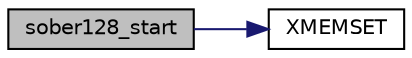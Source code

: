 digraph "sober128_start"
{
 // LATEX_PDF_SIZE
  edge [fontname="Helvetica",fontsize="10",labelfontname="Helvetica",labelfontsize="10"];
  node [fontname="Helvetica",fontsize="10",shape=record];
  rankdir="LR";
  Node67 [label="sober128_start",height=0.2,width=0.4,color="black", fillcolor="grey75", style="filled", fontcolor="black",tooltip="Start the PRNG."];
  Node67 -> Node68 [color="midnightblue",fontsize="10",style="solid",fontname="Helvetica"];
  Node68 [label="XMEMSET",height=0.2,width=0.4,color="black", fillcolor="white", style="filled",URL="$tomcrypt__cfg_8h.html#aa3c34a6f6c61de7da9258b5a30e32c2f",tooltip=" "];
}
